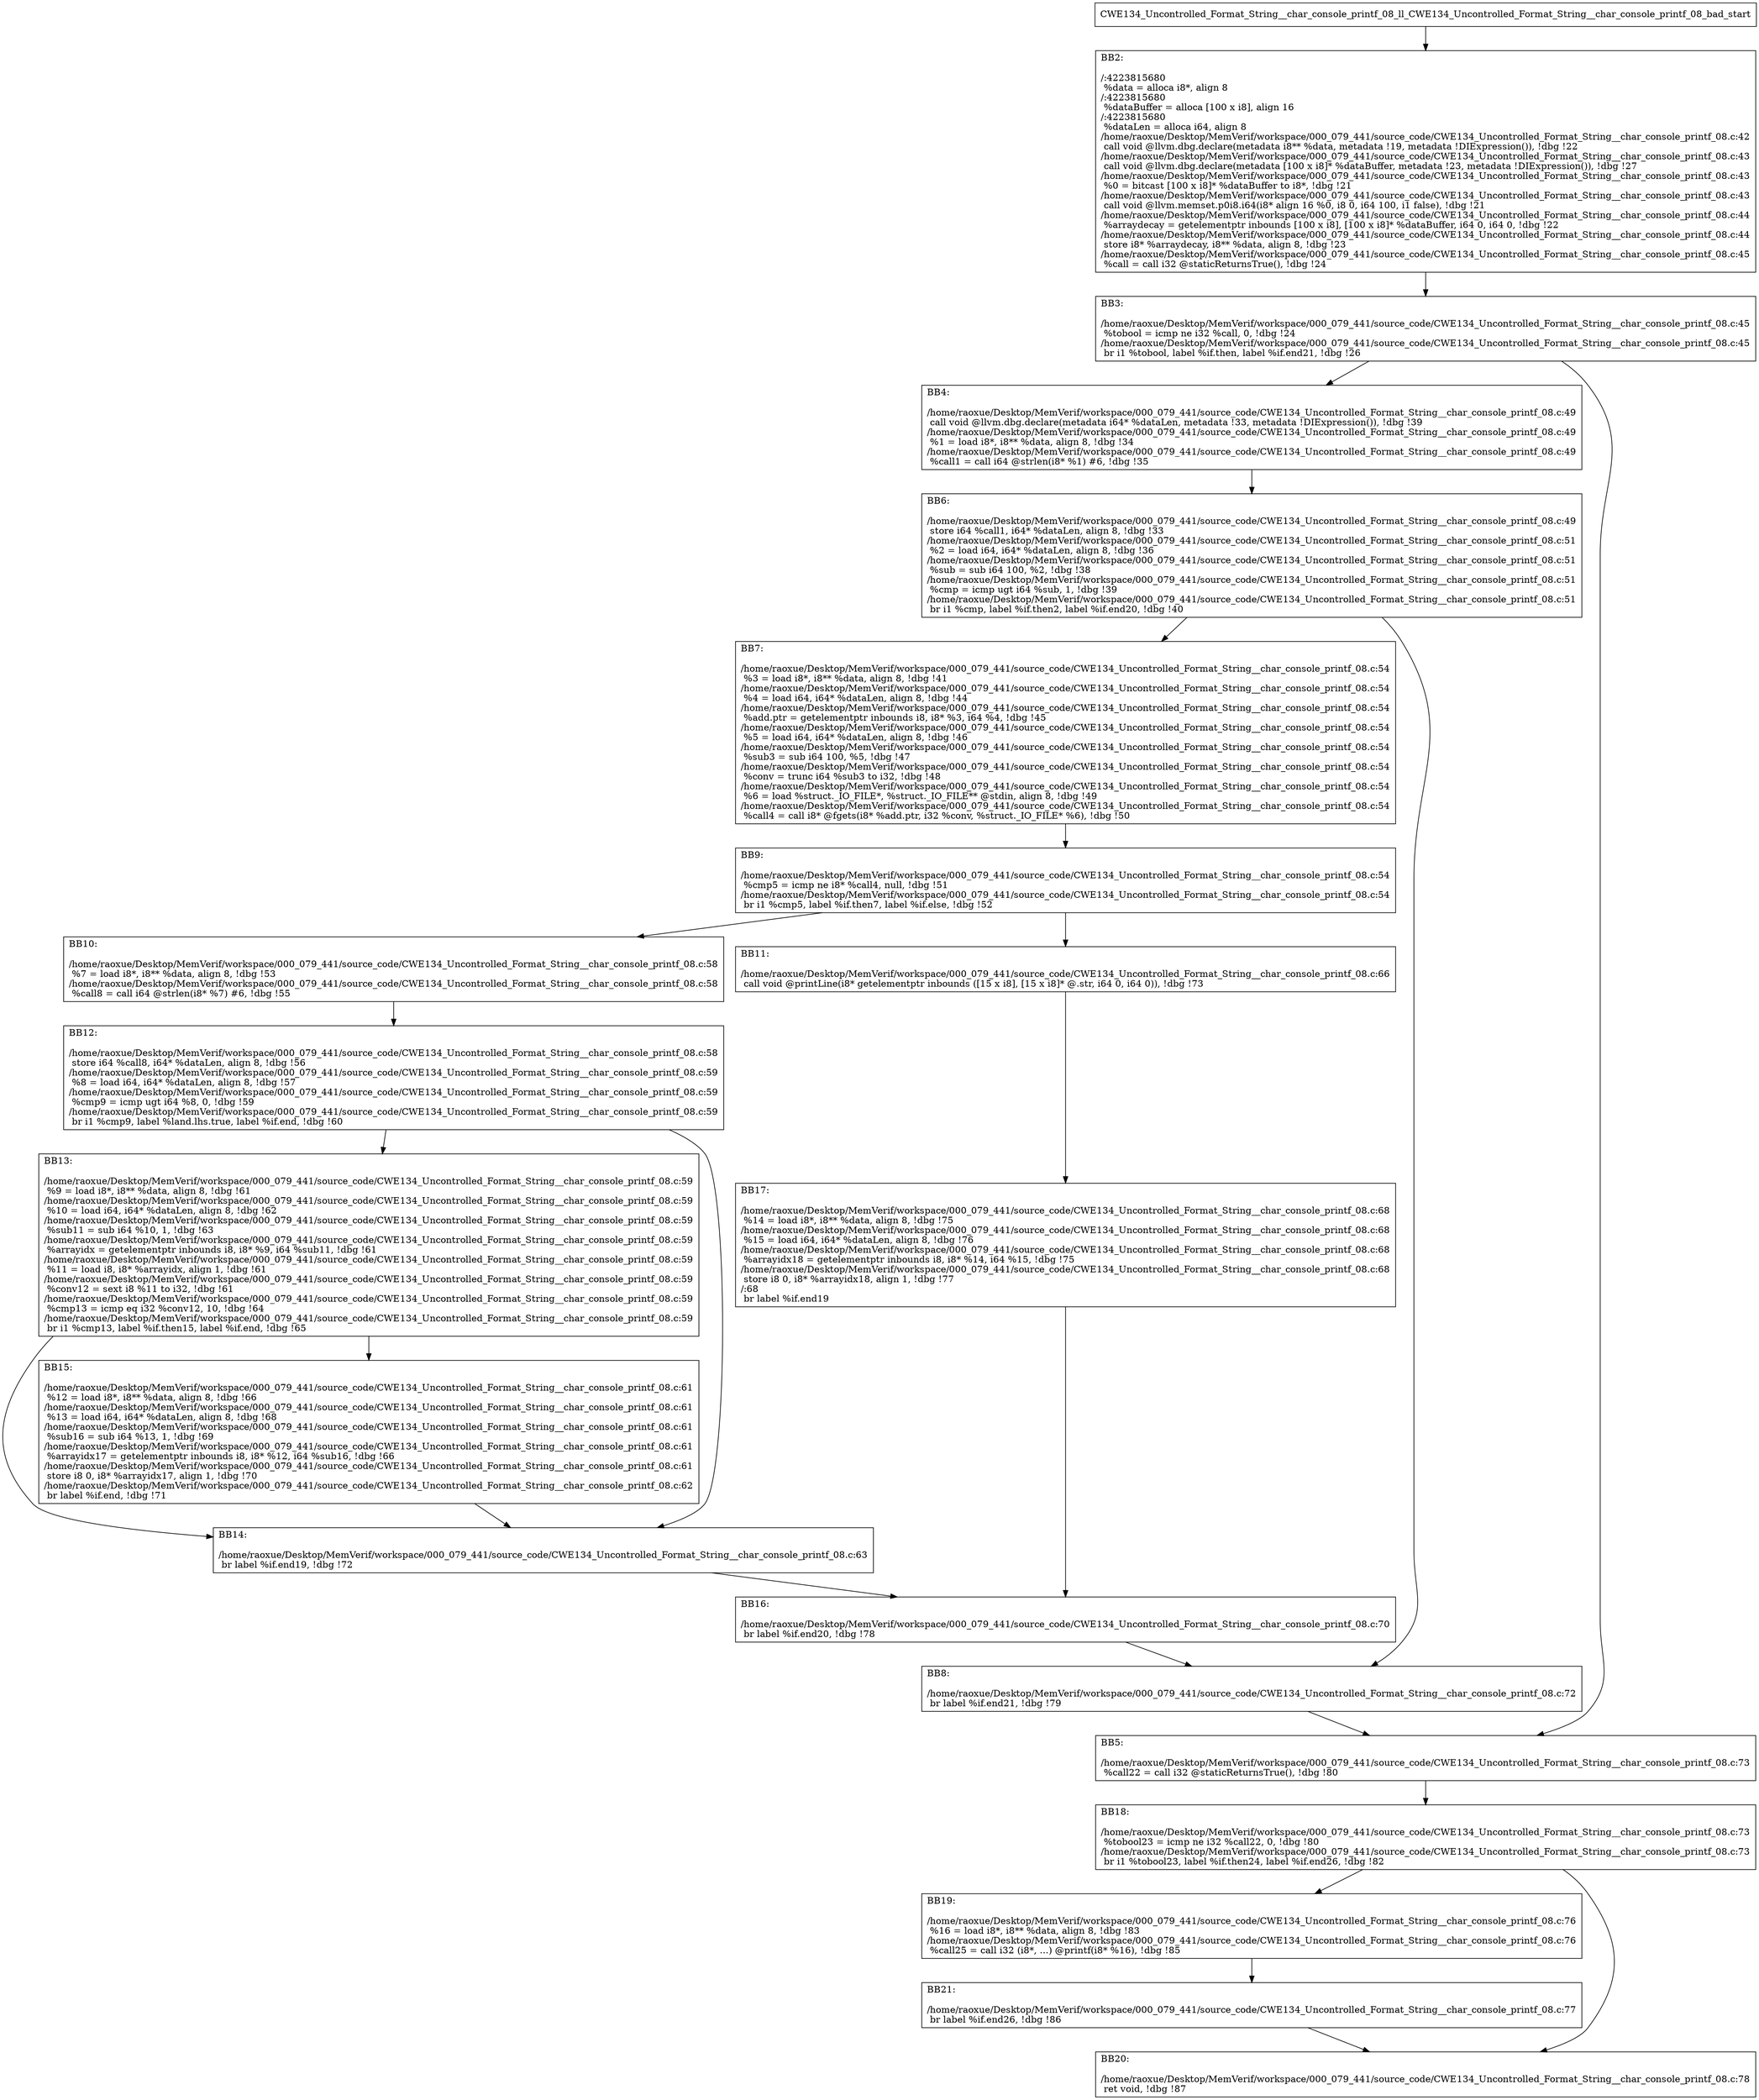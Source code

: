 digraph "CFG for'CWE134_Uncontrolled_Format_String__char_console_printf_08_ll_CWE134_Uncontrolled_Format_String__char_console_printf_08_bad' function" {
	BBCWE134_Uncontrolled_Format_String__char_console_printf_08_ll_CWE134_Uncontrolled_Format_String__char_console_printf_08_bad_start[shape=record,label="{CWE134_Uncontrolled_Format_String__char_console_printf_08_ll_CWE134_Uncontrolled_Format_String__char_console_printf_08_bad_start}"];
	BBCWE134_Uncontrolled_Format_String__char_console_printf_08_ll_CWE134_Uncontrolled_Format_String__char_console_printf_08_bad_start-> CWE134_Uncontrolled_Format_String__char_console_printf_08_ll_CWE134_Uncontrolled_Format_String__char_console_printf_08_badBB2;
	CWE134_Uncontrolled_Format_String__char_console_printf_08_ll_CWE134_Uncontrolled_Format_String__char_console_printf_08_badBB2 [shape=record, label="{BB2:\l\l/:4223815680\l
  %data = alloca i8*, align 8\l
/:4223815680\l
  %dataBuffer = alloca [100 x i8], align 16\l
/:4223815680\l
  %dataLen = alloca i64, align 8\l
/home/raoxue/Desktop/MemVerif/workspace/000_079_441/source_code/CWE134_Uncontrolled_Format_String__char_console_printf_08.c:42\l
  call void @llvm.dbg.declare(metadata i8** %data, metadata !19, metadata !DIExpression()), !dbg !22\l
/home/raoxue/Desktop/MemVerif/workspace/000_079_441/source_code/CWE134_Uncontrolled_Format_String__char_console_printf_08.c:43\l
  call void @llvm.dbg.declare(metadata [100 x i8]* %dataBuffer, metadata !23, metadata !DIExpression()), !dbg !27\l
/home/raoxue/Desktop/MemVerif/workspace/000_079_441/source_code/CWE134_Uncontrolled_Format_String__char_console_printf_08.c:43\l
  %0 = bitcast [100 x i8]* %dataBuffer to i8*, !dbg !21\l
/home/raoxue/Desktop/MemVerif/workspace/000_079_441/source_code/CWE134_Uncontrolled_Format_String__char_console_printf_08.c:43\l
  call void @llvm.memset.p0i8.i64(i8* align 16 %0, i8 0, i64 100, i1 false), !dbg !21\l
/home/raoxue/Desktop/MemVerif/workspace/000_079_441/source_code/CWE134_Uncontrolled_Format_String__char_console_printf_08.c:44\l
  %arraydecay = getelementptr inbounds [100 x i8], [100 x i8]* %dataBuffer, i64 0, i64 0, !dbg !22\l
/home/raoxue/Desktop/MemVerif/workspace/000_079_441/source_code/CWE134_Uncontrolled_Format_String__char_console_printf_08.c:44\l
  store i8* %arraydecay, i8** %data, align 8, !dbg !23\l
/home/raoxue/Desktop/MemVerif/workspace/000_079_441/source_code/CWE134_Uncontrolled_Format_String__char_console_printf_08.c:45\l
  %call = call i32 @staticReturnsTrue(), !dbg !24\l
}"];
	CWE134_Uncontrolled_Format_String__char_console_printf_08_ll_CWE134_Uncontrolled_Format_String__char_console_printf_08_badBB2-> CWE134_Uncontrolled_Format_String__char_console_printf_08_ll_CWE134_Uncontrolled_Format_String__char_console_printf_08_badBB3;
	CWE134_Uncontrolled_Format_String__char_console_printf_08_ll_CWE134_Uncontrolled_Format_String__char_console_printf_08_badBB3 [shape=record, label="{BB3:\l\l/home/raoxue/Desktop/MemVerif/workspace/000_079_441/source_code/CWE134_Uncontrolled_Format_String__char_console_printf_08.c:45\l
  %tobool = icmp ne i32 %call, 0, !dbg !24\l
/home/raoxue/Desktop/MemVerif/workspace/000_079_441/source_code/CWE134_Uncontrolled_Format_String__char_console_printf_08.c:45\l
  br i1 %tobool, label %if.then, label %if.end21, !dbg !26\l
}"];
	CWE134_Uncontrolled_Format_String__char_console_printf_08_ll_CWE134_Uncontrolled_Format_String__char_console_printf_08_badBB3-> CWE134_Uncontrolled_Format_String__char_console_printf_08_ll_CWE134_Uncontrolled_Format_String__char_console_printf_08_badBB4;
	CWE134_Uncontrolled_Format_String__char_console_printf_08_ll_CWE134_Uncontrolled_Format_String__char_console_printf_08_badBB3-> CWE134_Uncontrolled_Format_String__char_console_printf_08_ll_CWE134_Uncontrolled_Format_String__char_console_printf_08_badBB5;
	CWE134_Uncontrolled_Format_String__char_console_printf_08_ll_CWE134_Uncontrolled_Format_String__char_console_printf_08_badBB4 [shape=record, label="{BB4:\l\l/home/raoxue/Desktop/MemVerif/workspace/000_079_441/source_code/CWE134_Uncontrolled_Format_String__char_console_printf_08.c:49\l
  call void @llvm.dbg.declare(metadata i64* %dataLen, metadata !33, metadata !DIExpression()), !dbg !39\l
/home/raoxue/Desktop/MemVerif/workspace/000_079_441/source_code/CWE134_Uncontrolled_Format_String__char_console_printf_08.c:49\l
  %1 = load i8*, i8** %data, align 8, !dbg !34\l
/home/raoxue/Desktop/MemVerif/workspace/000_079_441/source_code/CWE134_Uncontrolled_Format_String__char_console_printf_08.c:49\l
  %call1 = call i64 @strlen(i8* %1) #6, !dbg !35\l
}"];
	CWE134_Uncontrolled_Format_String__char_console_printf_08_ll_CWE134_Uncontrolled_Format_String__char_console_printf_08_badBB4-> CWE134_Uncontrolled_Format_String__char_console_printf_08_ll_CWE134_Uncontrolled_Format_String__char_console_printf_08_badBB6;
	CWE134_Uncontrolled_Format_String__char_console_printf_08_ll_CWE134_Uncontrolled_Format_String__char_console_printf_08_badBB6 [shape=record, label="{BB6:\l\l/home/raoxue/Desktop/MemVerif/workspace/000_079_441/source_code/CWE134_Uncontrolled_Format_String__char_console_printf_08.c:49\l
  store i64 %call1, i64* %dataLen, align 8, !dbg !33\l
/home/raoxue/Desktop/MemVerif/workspace/000_079_441/source_code/CWE134_Uncontrolled_Format_String__char_console_printf_08.c:51\l
  %2 = load i64, i64* %dataLen, align 8, !dbg !36\l
/home/raoxue/Desktop/MemVerif/workspace/000_079_441/source_code/CWE134_Uncontrolled_Format_String__char_console_printf_08.c:51\l
  %sub = sub i64 100, %2, !dbg !38\l
/home/raoxue/Desktop/MemVerif/workspace/000_079_441/source_code/CWE134_Uncontrolled_Format_String__char_console_printf_08.c:51\l
  %cmp = icmp ugt i64 %sub, 1, !dbg !39\l
/home/raoxue/Desktop/MemVerif/workspace/000_079_441/source_code/CWE134_Uncontrolled_Format_String__char_console_printf_08.c:51\l
  br i1 %cmp, label %if.then2, label %if.end20, !dbg !40\l
}"];
	CWE134_Uncontrolled_Format_String__char_console_printf_08_ll_CWE134_Uncontrolled_Format_String__char_console_printf_08_badBB6-> CWE134_Uncontrolled_Format_String__char_console_printf_08_ll_CWE134_Uncontrolled_Format_String__char_console_printf_08_badBB7;
	CWE134_Uncontrolled_Format_String__char_console_printf_08_ll_CWE134_Uncontrolled_Format_String__char_console_printf_08_badBB6-> CWE134_Uncontrolled_Format_String__char_console_printf_08_ll_CWE134_Uncontrolled_Format_String__char_console_printf_08_badBB8;
	CWE134_Uncontrolled_Format_String__char_console_printf_08_ll_CWE134_Uncontrolled_Format_String__char_console_printf_08_badBB7 [shape=record, label="{BB7:\l\l/home/raoxue/Desktop/MemVerif/workspace/000_079_441/source_code/CWE134_Uncontrolled_Format_String__char_console_printf_08.c:54\l
  %3 = load i8*, i8** %data, align 8, !dbg !41\l
/home/raoxue/Desktop/MemVerif/workspace/000_079_441/source_code/CWE134_Uncontrolled_Format_String__char_console_printf_08.c:54\l
  %4 = load i64, i64* %dataLen, align 8, !dbg !44\l
/home/raoxue/Desktop/MemVerif/workspace/000_079_441/source_code/CWE134_Uncontrolled_Format_String__char_console_printf_08.c:54\l
  %add.ptr = getelementptr inbounds i8, i8* %3, i64 %4, !dbg !45\l
/home/raoxue/Desktop/MemVerif/workspace/000_079_441/source_code/CWE134_Uncontrolled_Format_String__char_console_printf_08.c:54\l
  %5 = load i64, i64* %dataLen, align 8, !dbg !46\l
/home/raoxue/Desktop/MemVerif/workspace/000_079_441/source_code/CWE134_Uncontrolled_Format_String__char_console_printf_08.c:54\l
  %sub3 = sub i64 100, %5, !dbg !47\l
/home/raoxue/Desktop/MemVerif/workspace/000_079_441/source_code/CWE134_Uncontrolled_Format_String__char_console_printf_08.c:54\l
  %conv = trunc i64 %sub3 to i32, !dbg !48\l
/home/raoxue/Desktop/MemVerif/workspace/000_079_441/source_code/CWE134_Uncontrolled_Format_String__char_console_printf_08.c:54\l
  %6 = load %struct._IO_FILE*, %struct._IO_FILE** @stdin, align 8, !dbg !49\l
/home/raoxue/Desktop/MemVerif/workspace/000_079_441/source_code/CWE134_Uncontrolled_Format_String__char_console_printf_08.c:54\l
  %call4 = call i8* @fgets(i8* %add.ptr, i32 %conv, %struct._IO_FILE* %6), !dbg !50\l
}"];
	CWE134_Uncontrolled_Format_String__char_console_printf_08_ll_CWE134_Uncontrolled_Format_String__char_console_printf_08_badBB7-> CWE134_Uncontrolled_Format_String__char_console_printf_08_ll_CWE134_Uncontrolled_Format_String__char_console_printf_08_badBB9;
	CWE134_Uncontrolled_Format_String__char_console_printf_08_ll_CWE134_Uncontrolled_Format_String__char_console_printf_08_badBB9 [shape=record, label="{BB9:\l\l/home/raoxue/Desktop/MemVerif/workspace/000_079_441/source_code/CWE134_Uncontrolled_Format_String__char_console_printf_08.c:54\l
  %cmp5 = icmp ne i8* %call4, null, !dbg !51\l
/home/raoxue/Desktop/MemVerif/workspace/000_079_441/source_code/CWE134_Uncontrolled_Format_String__char_console_printf_08.c:54\l
  br i1 %cmp5, label %if.then7, label %if.else, !dbg !52\l
}"];
	CWE134_Uncontrolled_Format_String__char_console_printf_08_ll_CWE134_Uncontrolled_Format_String__char_console_printf_08_badBB9-> CWE134_Uncontrolled_Format_String__char_console_printf_08_ll_CWE134_Uncontrolled_Format_String__char_console_printf_08_badBB10;
	CWE134_Uncontrolled_Format_String__char_console_printf_08_ll_CWE134_Uncontrolled_Format_String__char_console_printf_08_badBB9-> CWE134_Uncontrolled_Format_String__char_console_printf_08_ll_CWE134_Uncontrolled_Format_String__char_console_printf_08_badBB11;
	CWE134_Uncontrolled_Format_String__char_console_printf_08_ll_CWE134_Uncontrolled_Format_String__char_console_printf_08_badBB10 [shape=record, label="{BB10:\l\l/home/raoxue/Desktop/MemVerif/workspace/000_079_441/source_code/CWE134_Uncontrolled_Format_String__char_console_printf_08.c:58\l
  %7 = load i8*, i8** %data, align 8, !dbg !53\l
/home/raoxue/Desktop/MemVerif/workspace/000_079_441/source_code/CWE134_Uncontrolled_Format_String__char_console_printf_08.c:58\l
  %call8 = call i64 @strlen(i8* %7) #6, !dbg !55\l
}"];
	CWE134_Uncontrolled_Format_String__char_console_printf_08_ll_CWE134_Uncontrolled_Format_String__char_console_printf_08_badBB10-> CWE134_Uncontrolled_Format_String__char_console_printf_08_ll_CWE134_Uncontrolled_Format_String__char_console_printf_08_badBB12;
	CWE134_Uncontrolled_Format_String__char_console_printf_08_ll_CWE134_Uncontrolled_Format_String__char_console_printf_08_badBB12 [shape=record, label="{BB12:\l\l/home/raoxue/Desktop/MemVerif/workspace/000_079_441/source_code/CWE134_Uncontrolled_Format_String__char_console_printf_08.c:58\l
  store i64 %call8, i64* %dataLen, align 8, !dbg !56\l
/home/raoxue/Desktop/MemVerif/workspace/000_079_441/source_code/CWE134_Uncontrolled_Format_String__char_console_printf_08.c:59\l
  %8 = load i64, i64* %dataLen, align 8, !dbg !57\l
/home/raoxue/Desktop/MemVerif/workspace/000_079_441/source_code/CWE134_Uncontrolled_Format_String__char_console_printf_08.c:59\l
  %cmp9 = icmp ugt i64 %8, 0, !dbg !59\l
/home/raoxue/Desktop/MemVerif/workspace/000_079_441/source_code/CWE134_Uncontrolled_Format_String__char_console_printf_08.c:59\l
  br i1 %cmp9, label %land.lhs.true, label %if.end, !dbg !60\l
}"];
	CWE134_Uncontrolled_Format_String__char_console_printf_08_ll_CWE134_Uncontrolled_Format_String__char_console_printf_08_badBB12-> CWE134_Uncontrolled_Format_String__char_console_printf_08_ll_CWE134_Uncontrolled_Format_String__char_console_printf_08_badBB13;
	CWE134_Uncontrolled_Format_String__char_console_printf_08_ll_CWE134_Uncontrolled_Format_String__char_console_printf_08_badBB12-> CWE134_Uncontrolled_Format_String__char_console_printf_08_ll_CWE134_Uncontrolled_Format_String__char_console_printf_08_badBB14;
	CWE134_Uncontrolled_Format_String__char_console_printf_08_ll_CWE134_Uncontrolled_Format_String__char_console_printf_08_badBB13 [shape=record, label="{BB13:\l\l/home/raoxue/Desktop/MemVerif/workspace/000_079_441/source_code/CWE134_Uncontrolled_Format_String__char_console_printf_08.c:59\l
  %9 = load i8*, i8** %data, align 8, !dbg !61\l
/home/raoxue/Desktop/MemVerif/workspace/000_079_441/source_code/CWE134_Uncontrolled_Format_String__char_console_printf_08.c:59\l
  %10 = load i64, i64* %dataLen, align 8, !dbg !62\l
/home/raoxue/Desktop/MemVerif/workspace/000_079_441/source_code/CWE134_Uncontrolled_Format_String__char_console_printf_08.c:59\l
  %sub11 = sub i64 %10, 1, !dbg !63\l
/home/raoxue/Desktop/MemVerif/workspace/000_079_441/source_code/CWE134_Uncontrolled_Format_String__char_console_printf_08.c:59\l
  %arrayidx = getelementptr inbounds i8, i8* %9, i64 %sub11, !dbg !61\l
/home/raoxue/Desktop/MemVerif/workspace/000_079_441/source_code/CWE134_Uncontrolled_Format_String__char_console_printf_08.c:59\l
  %11 = load i8, i8* %arrayidx, align 1, !dbg !61\l
/home/raoxue/Desktop/MemVerif/workspace/000_079_441/source_code/CWE134_Uncontrolled_Format_String__char_console_printf_08.c:59\l
  %conv12 = sext i8 %11 to i32, !dbg !61\l
/home/raoxue/Desktop/MemVerif/workspace/000_079_441/source_code/CWE134_Uncontrolled_Format_String__char_console_printf_08.c:59\l
  %cmp13 = icmp eq i32 %conv12, 10, !dbg !64\l
/home/raoxue/Desktop/MemVerif/workspace/000_079_441/source_code/CWE134_Uncontrolled_Format_String__char_console_printf_08.c:59\l
  br i1 %cmp13, label %if.then15, label %if.end, !dbg !65\l
}"];
	CWE134_Uncontrolled_Format_String__char_console_printf_08_ll_CWE134_Uncontrolled_Format_String__char_console_printf_08_badBB13-> CWE134_Uncontrolled_Format_String__char_console_printf_08_ll_CWE134_Uncontrolled_Format_String__char_console_printf_08_badBB15;
	CWE134_Uncontrolled_Format_String__char_console_printf_08_ll_CWE134_Uncontrolled_Format_String__char_console_printf_08_badBB13-> CWE134_Uncontrolled_Format_String__char_console_printf_08_ll_CWE134_Uncontrolled_Format_String__char_console_printf_08_badBB14;
	CWE134_Uncontrolled_Format_String__char_console_printf_08_ll_CWE134_Uncontrolled_Format_String__char_console_printf_08_badBB15 [shape=record, label="{BB15:\l\l/home/raoxue/Desktop/MemVerif/workspace/000_079_441/source_code/CWE134_Uncontrolled_Format_String__char_console_printf_08.c:61\l
  %12 = load i8*, i8** %data, align 8, !dbg !66\l
/home/raoxue/Desktop/MemVerif/workspace/000_079_441/source_code/CWE134_Uncontrolled_Format_String__char_console_printf_08.c:61\l
  %13 = load i64, i64* %dataLen, align 8, !dbg !68\l
/home/raoxue/Desktop/MemVerif/workspace/000_079_441/source_code/CWE134_Uncontrolled_Format_String__char_console_printf_08.c:61\l
  %sub16 = sub i64 %13, 1, !dbg !69\l
/home/raoxue/Desktop/MemVerif/workspace/000_079_441/source_code/CWE134_Uncontrolled_Format_String__char_console_printf_08.c:61\l
  %arrayidx17 = getelementptr inbounds i8, i8* %12, i64 %sub16, !dbg !66\l
/home/raoxue/Desktop/MemVerif/workspace/000_079_441/source_code/CWE134_Uncontrolled_Format_String__char_console_printf_08.c:61\l
  store i8 0, i8* %arrayidx17, align 1, !dbg !70\l
/home/raoxue/Desktop/MemVerif/workspace/000_079_441/source_code/CWE134_Uncontrolled_Format_String__char_console_printf_08.c:62\l
  br label %if.end, !dbg !71\l
}"];
	CWE134_Uncontrolled_Format_String__char_console_printf_08_ll_CWE134_Uncontrolled_Format_String__char_console_printf_08_badBB15-> CWE134_Uncontrolled_Format_String__char_console_printf_08_ll_CWE134_Uncontrolled_Format_String__char_console_printf_08_badBB14;
	CWE134_Uncontrolled_Format_String__char_console_printf_08_ll_CWE134_Uncontrolled_Format_String__char_console_printf_08_badBB14 [shape=record, label="{BB14:\l\l/home/raoxue/Desktop/MemVerif/workspace/000_079_441/source_code/CWE134_Uncontrolled_Format_String__char_console_printf_08.c:63\l
  br label %if.end19, !dbg !72\l
}"];
	CWE134_Uncontrolled_Format_String__char_console_printf_08_ll_CWE134_Uncontrolled_Format_String__char_console_printf_08_badBB14-> CWE134_Uncontrolled_Format_String__char_console_printf_08_ll_CWE134_Uncontrolled_Format_String__char_console_printf_08_badBB16;
	CWE134_Uncontrolled_Format_String__char_console_printf_08_ll_CWE134_Uncontrolled_Format_String__char_console_printf_08_badBB11 [shape=record, label="{BB11:\l\l/home/raoxue/Desktop/MemVerif/workspace/000_079_441/source_code/CWE134_Uncontrolled_Format_String__char_console_printf_08.c:66\l
  call void @printLine(i8* getelementptr inbounds ([15 x i8], [15 x i8]* @.str, i64 0, i64 0)), !dbg !73\l
}"];
	CWE134_Uncontrolled_Format_String__char_console_printf_08_ll_CWE134_Uncontrolled_Format_String__char_console_printf_08_badBB11-> CWE134_Uncontrolled_Format_String__char_console_printf_08_ll_CWE134_Uncontrolled_Format_String__char_console_printf_08_badBB17;
	CWE134_Uncontrolled_Format_String__char_console_printf_08_ll_CWE134_Uncontrolled_Format_String__char_console_printf_08_badBB17 [shape=record, label="{BB17:\l\l/home/raoxue/Desktop/MemVerif/workspace/000_079_441/source_code/CWE134_Uncontrolled_Format_String__char_console_printf_08.c:68\l
  %14 = load i8*, i8** %data, align 8, !dbg !75\l
/home/raoxue/Desktop/MemVerif/workspace/000_079_441/source_code/CWE134_Uncontrolled_Format_String__char_console_printf_08.c:68\l
  %15 = load i64, i64* %dataLen, align 8, !dbg !76\l
/home/raoxue/Desktop/MemVerif/workspace/000_079_441/source_code/CWE134_Uncontrolled_Format_String__char_console_printf_08.c:68\l
  %arrayidx18 = getelementptr inbounds i8, i8* %14, i64 %15, !dbg !75\l
/home/raoxue/Desktop/MemVerif/workspace/000_079_441/source_code/CWE134_Uncontrolled_Format_String__char_console_printf_08.c:68\l
  store i8 0, i8* %arrayidx18, align 1, !dbg !77\l
/:68\l
  br label %if.end19\l
}"];
	CWE134_Uncontrolled_Format_String__char_console_printf_08_ll_CWE134_Uncontrolled_Format_String__char_console_printf_08_badBB17-> CWE134_Uncontrolled_Format_String__char_console_printf_08_ll_CWE134_Uncontrolled_Format_String__char_console_printf_08_badBB16;
	CWE134_Uncontrolled_Format_String__char_console_printf_08_ll_CWE134_Uncontrolled_Format_String__char_console_printf_08_badBB16 [shape=record, label="{BB16:\l\l/home/raoxue/Desktop/MemVerif/workspace/000_079_441/source_code/CWE134_Uncontrolled_Format_String__char_console_printf_08.c:70\l
  br label %if.end20, !dbg !78\l
}"];
	CWE134_Uncontrolled_Format_String__char_console_printf_08_ll_CWE134_Uncontrolled_Format_String__char_console_printf_08_badBB16-> CWE134_Uncontrolled_Format_String__char_console_printf_08_ll_CWE134_Uncontrolled_Format_String__char_console_printf_08_badBB8;
	CWE134_Uncontrolled_Format_String__char_console_printf_08_ll_CWE134_Uncontrolled_Format_String__char_console_printf_08_badBB8 [shape=record, label="{BB8:\l\l/home/raoxue/Desktop/MemVerif/workspace/000_079_441/source_code/CWE134_Uncontrolled_Format_String__char_console_printf_08.c:72\l
  br label %if.end21, !dbg !79\l
}"];
	CWE134_Uncontrolled_Format_String__char_console_printf_08_ll_CWE134_Uncontrolled_Format_String__char_console_printf_08_badBB8-> CWE134_Uncontrolled_Format_String__char_console_printf_08_ll_CWE134_Uncontrolled_Format_String__char_console_printf_08_badBB5;
	CWE134_Uncontrolled_Format_String__char_console_printf_08_ll_CWE134_Uncontrolled_Format_String__char_console_printf_08_badBB5 [shape=record, label="{BB5:\l\l/home/raoxue/Desktop/MemVerif/workspace/000_079_441/source_code/CWE134_Uncontrolled_Format_String__char_console_printf_08.c:73\l
  %call22 = call i32 @staticReturnsTrue(), !dbg !80\l
}"];
	CWE134_Uncontrolled_Format_String__char_console_printf_08_ll_CWE134_Uncontrolled_Format_String__char_console_printf_08_badBB5-> CWE134_Uncontrolled_Format_String__char_console_printf_08_ll_CWE134_Uncontrolled_Format_String__char_console_printf_08_badBB18;
	CWE134_Uncontrolled_Format_String__char_console_printf_08_ll_CWE134_Uncontrolled_Format_String__char_console_printf_08_badBB18 [shape=record, label="{BB18:\l\l/home/raoxue/Desktop/MemVerif/workspace/000_079_441/source_code/CWE134_Uncontrolled_Format_String__char_console_printf_08.c:73\l
  %tobool23 = icmp ne i32 %call22, 0, !dbg !80\l
/home/raoxue/Desktop/MemVerif/workspace/000_079_441/source_code/CWE134_Uncontrolled_Format_String__char_console_printf_08.c:73\l
  br i1 %tobool23, label %if.then24, label %if.end26, !dbg !82\l
}"];
	CWE134_Uncontrolled_Format_String__char_console_printf_08_ll_CWE134_Uncontrolled_Format_String__char_console_printf_08_badBB18-> CWE134_Uncontrolled_Format_String__char_console_printf_08_ll_CWE134_Uncontrolled_Format_String__char_console_printf_08_badBB19;
	CWE134_Uncontrolled_Format_String__char_console_printf_08_ll_CWE134_Uncontrolled_Format_String__char_console_printf_08_badBB18-> CWE134_Uncontrolled_Format_String__char_console_printf_08_ll_CWE134_Uncontrolled_Format_String__char_console_printf_08_badBB20;
	CWE134_Uncontrolled_Format_String__char_console_printf_08_ll_CWE134_Uncontrolled_Format_String__char_console_printf_08_badBB19 [shape=record, label="{BB19:\l\l/home/raoxue/Desktop/MemVerif/workspace/000_079_441/source_code/CWE134_Uncontrolled_Format_String__char_console_printf_08.c:76\l
  %16 = load i8*, i8** %data, align 8, !dbg !83\l
/home/raoxue/Desktop/MemVerif/workspace/000_079_441/source_code/CWE134_Uncontrolled_Format_String__char_console_printf_08.c:76\l
  %call25 = call i32 (i8*, ...) @printf(i8* %16), !dbg !85\l
}"];
	CWE134_Uncontrolled_Format_String__char_console_printf_08_ll_CWE134_Uncontrolled_Format_String__char_console_printf_08_badBB19-> CWE134_Uncontrolled_Format_String__char_console_printf_08_ll_CWE134_Uncontrolled_Format_String__char_console_printf_08_badBB21;
	CWE134_Uncontrolled_Format_String__char_console_printf_08_ll_CWE134_Uncontrolled_Format_String__char_console_printf_08_badBB21 [shape=record, label="{BB21:\l\l/home/raoxue/Desktop/MemVerif/workspace/000_079_441/source_code/CWE134_Uncontrolled_Format_String__char_console_printf_08.c:77\l
  br label %if.end26, !dbg !86\l
}"];
	CWE134_Uncontrolled_Format_String__char_console_printf_08_ll_CWE134_Uncontrolled_Format_String__char_console_printf_08_badBB21-> CWE134_Uncontrolled_Format_String__char_console_printf_08_ll_CWE134_Uncontrolled_Format_String__char_console_printf_08_badBB20;
	CWE134_Uncontrolled_Format_String__char_console_printf_08_ll_CWE134_Uncontrolled_Format_String__char_console_printf_08_badBB20 [shape=record, label="{BB20:\l\l/home/raoxue/Desktop/MemVerif/workspace/000_079_441/source_code/CWE134_Uncontrolled_Format_String__char_console_printf_08.c:78\l
  ret void, !dbg !87\l
}"];
}
